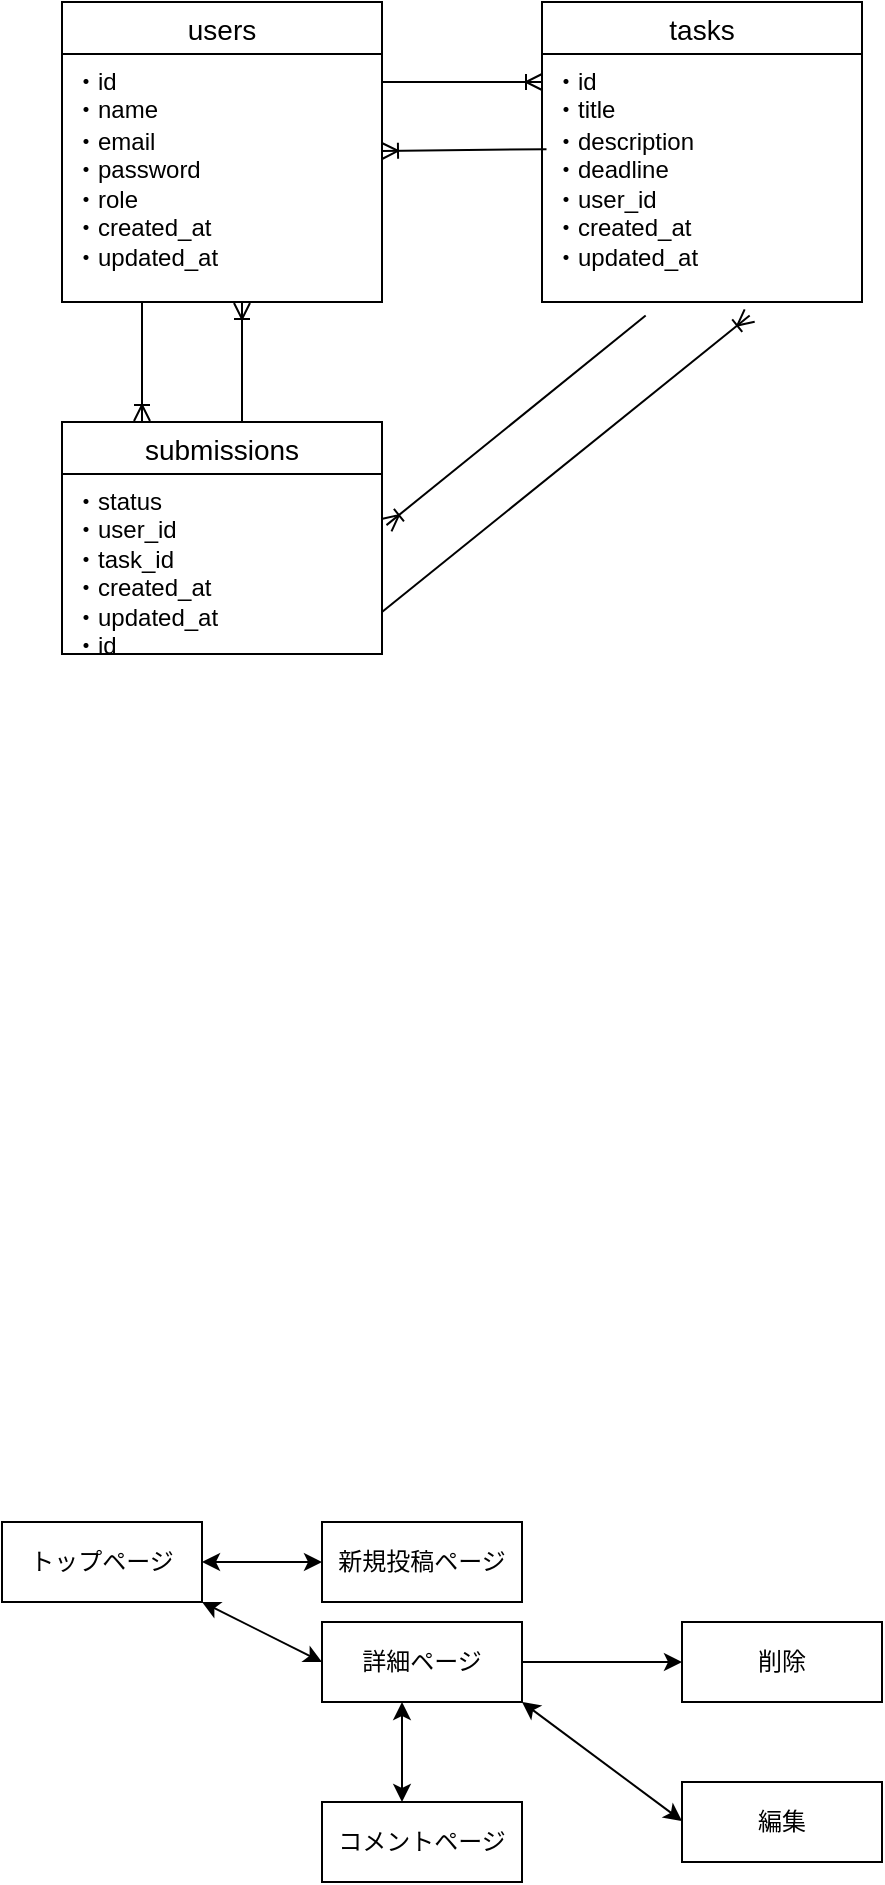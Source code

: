 <mxfile>
    <diagram id="DpSaEG1XZo5wt198xXUG" name="ページ1">
        <mxGraphModel dx="568" dy="573" grid="1" gridSize="10" guides="1" tooltips="1" connect="1" arrows="0" fold="1" page="1" pageScale="1" pageWidth="827" pageHeight="1169" math="0" shadow="0">
            <root>
                <mxCell id="0"/>
                <mxCell id="1" parent="0"/>
                <mxCell id="6" value="tasks" style="swimlane;fontStyle=0;childLayout=stackLayout;horizontal=1;startSize=26;horizontalStack=0;resizeParent=1;resizeParentMax=0;resizeLast=0;collapsible=1;marginBottom=0;align=center;fontSize=14;" parent="1" vertex="1">
                    <mxGeometry x="290" y="80" width="160" height="150" as="geometry"/>
                </mxCell>
                <mxCell id="8" value="・id&lt;div&gt;・title&lt;/div&gt;&lt;div&gt;&lt;br&gt;&lt;/div&gt;" style="text;strokeColor=none;fillColor=none;spacingLeft=4;spacingRight=4;overflow=hidden;rotatable=0;points=[[0,0.5],[1,0.5]];portConstraint=eastwest;fontSize=12;whiteSpace=wrap;html=1;" parent="6" vertex="1">
                    <mxGeometry y="26" width="160" height="30" as="geometry"/>
                </mxCell>
                <mxCell id="29" value="" style="fontSize=12;html=1;endArrow=ERoneToMany;exitX=0.014;exitY=0.187;exitDx=0;exitDy=0;exitPerimeter=0;" parent="6" source="9" edge="1">
                    <mxGeometry width="100" height="100" relative="1" as="geometry">
                        <mxPoint x="80" y="74.5" as="sourcePoint"/>
                        <mxPoint x="-80" y="74.5" as="targetPoint"/>
                    </mxGeometry>
                </mxCell>
                <mxCell id="9" value="・description&lt;div&gt;・deadline&lt;br&gt;・user_id&lt;/div&gt;&lt;div&gt;・created_at&lt;/div&gt;&lt;div&gt;・updated_at&lt;/div&gt;" style="text;strokeColor=none;fillColor=none;spacingLeft=4;spacingRight=4;overflow=hidden;rotatable=0;points=[[0,0.5],[1,0.5]];portConstraint=eastwest;fontSize=12;whiteSpace=wrap;html=1;" parent="6" vertex="1">
                    <mxGeometry y="56" width="160" height="94" as="geometry"/>
                </mxCell>
                <mxCell id="11" value="users" style="swimlane;fontStyle=0;childLayout=stackLayout;horizontal=1;startSize=26;horizontalStack=0;resizeParent=1;resizeParentMax=0;resizeLast=0;collapsible=1;marginBottom=0;align=center;fontSize=14;" parent="1" vertex="1">
                    <mxGeometry x="50" y="80" width="160" height="150" as="geometry"/>
                </mxCell>
                <mxCell id="12" value="・id&lt;div&gt;・name&lt;/div&gt;&lt;div&gt;&lt;br&gt;&lt;/div&gt;" style="text;strokeColor=none;fillColor=none;spacingLeft=4;spacingRight=4;overflow=hidden;rotatable=0;points=[[0,0.5],[1,0.5]];portConstraint=eastwest;fontSize=12;whiteSpace=wrap;html=1;" parent="11" vertex="1">
                    <mxGeometry y="26" width="160" height="30" as="geometry"/>
                </mxCell>
                <mxCell id="13" value="・email&lt;div&gt;・password&lt;/div&gt;&lt;div&gt;・role&lt;/div&gt;&lt;div&gt;・created_at&lt;/div&gt;&lt;div&gt;・updated_at&lt;/div&gt;" style="text;strokeColor=none;fillColor=none;spacingLeft=4;spacingRight=4;overflow=hidden;rotatable=0;points=[[0,0.5],[1,0.5]];portConstraint=eastwest;fontSize=12;whiteSpace=wrap;html=1;" parent="11" vertex="1">
                    <mxGeometry y="56" width="160" height="94" as="geometry"/>
                </mxCell>
                <mxCell id="14" value="submissions" style="swimlane;fontStyle=0;childLayout=stackLayout;horizontal=1;startSize=26;horizontalStack=0;resizeParent=1;resizeParentMax=0;resizeLast=0;collapsible=1;marginBottom=0;align=center;fontSize=14;" parent="1" vertex="1">
                    <mxGeometry x="50" y="290" width="160" height="116" as="geometry"/>
                </mxCell>
                <mxCell id="16" value="&lt;div&gt;&lt;span style=&quot;background-color: transparent;&quot;&gt;・status&lt;/span&gt;&lt;br&gt;&lt;/div&gt;&lt;div&gt;・user_id&lt;/div&gt;&lt;div&gt;・task_id&lt;/div&gt;&lt;div&gt;・created_at&lt;/div&gt;&lt;div&gt;・updated_at&lt;/div&gt;&lt;div&gt;・id&lt;/div&gt;" style="text;strokeColor=none;fillColor=none;spacingLeft=4;spacingRight=4;overflow=hidden;rotatable=0;points=[[0,0.5],[1,0.5]];portConstraint=eastwest;fontSize=12;whiteSpace=wrap;html=1;" parent="14" vertex="1">
                    <mxGeometry y="26" width="160" height="90" as="geometry"/>
                </mxCell>
                <mxCell id="20" value="" style="edgeStyle=entityRelationEdgeStyle;fontSize=12;html=1;endArrow=ERoneToMany;" parent="1" edge="1">
                    <mxGeometry width="100" height="100" relative="1" as="geometry">
                        <mxPoint x="210" y="120" as="sourcePoint"/>
                        <mxPoint x="290" y="120" as="targetPoint"/>
                        <Array as="points">
                            <mxPoint x="200" y="120"/>
                        </Array>
                    </mxGeometry>
                </mxCell>
                <mxCell id="30" value="" style="fontSize=12;html=1;endArrow=ERoneToMany;exitX=0.014;exitY=0.187;exitDx=0;exitDy=0;exitPerimeter=0;" parent="1" edge="1">
                    <mxGeometry width="100" height="100" relative="1" as="geometry">
                        <mxPoint x="90" y="230" as="sourcePoint"/>
                        <mxPoint x="90" y="289.5" as="targetPoint"/>
                    </mxGeometry>
                </mxCell>
                <mxCell id="31" value="" style="fontSize=12;html=1;endArrow=ERoneToMany;exitX=0.014;exitY=0.187;exitDx=0;exitDy=0;exitPerimeter=0;" parent="1" edge="1">
                    <mxGeometry width="100" height="100" relative="1" as="geometry">
                        <mxPoint x="140" y="290" as="sourcePoint"/>
                        <mxPoint x="140" y="230.5" as="targetPoint"/>
                    </mxGeometry>
                </mxCell>
                <mxCell id="32" value="" style="fontSize=12;html=1;endArrow=ERoneToMany;exitX=0.324;exitY=1.072;exitDx=0;exitDy=0;exitPerimeter=0;entryX=1.014;entryY=0.284;entryDx=0;entryDy=0;entryPerimeter=0;" parent="1" source="9" target="16" edge="1">
                    <mxGeometry width="100" height="100" relative="1" as="geometry">
                        <mxPoint x="270" y="280" as="sourcePoint"/>
                        <mxPoint x="270" y="339.5" as="targetPoint"/>
                    </mxGeometry>
                </mxCell>
                <mxCell id="33" value="" style="fontSize=12;html=1;endArrow=ERoneToMany;exitX=0.324;exitY=1.072;exitDx=0;exitDy=0;exitPerimeter=0;entryX=0.649;entryY=1.072;entryDx=0;entryDy=0;entryPerimeter=0;" parent="1" target="9" edge="1">
                    <mxGeometry width="100" height="100" relative="1" as="geometry">
                        <mxPoint x="210" y="385" as="sourcePoint"/>
                        <mxPoint x="340" y="280" as="targetPoint"/>
                    </mxGeometry>
                </mxCell>
                <mxCell id="34" value="トップページ" style="whiteSpace=wrap;html=1;align=center;" parent="1" vertex="1">
                    <mxGeometry x="20" y="840" width="100" height="40" as="geometry"/>
                </mxCell>
                <mxCell id="37" value="新規投稿ページ" style="whiteSpace=wrap;html=1;align=center;" parent="1" vertex="1">
                    <mxGeometry x="180" y="840" width="100" height="40" as="geometry"/>
                </mxCell>
                <mxCell id="38" value="詳細ページ" style="whiteSpace=wrap;html=1;align=center;" parent="1" vertex="1">
                    <mxGeometry x="180" y="890" width="100" height="40" as="geometry"/>
                </mxCell>
                <mxCell id="39" value="削除" style="whiteSpace=wrap;html=1;align=center;" parent="1" vertex="1">
                    <mxGeometry x="360" y="890" width="100" height="40" as="geometry"/>
                </mxCell>
                <mxCell id="40" value="編集" style="whiteSpace=wrap;html=1;align=center;" parent="1" vertex="1">
                    <mxGeometry x="360" y="970" width="100" height="40" as="geometry"/>
                </mxCell>
                <mxCell id="42" value="" style="endArrow=classic;startArrow=classic;html=1;" parent="1" edge="1">
                    <mxGeometry width="50" height="50" relative="1" as="geometry">
                        <mxPoint x="120" y="860" as="sourcePoint"/>
                        <mxPoint x="180" y="860" as="targetPoint"/>
                    </mxGeometry>
                </mxCell>
                <mxCell id="43" value="" style="endArrow=classic;startArrow=classic;html=1;exitX=1;exitY=1;exitDx=0;exitDy=0;entryX=0;entryY=0.5;entryDx=0;entryDy=0;" parent="1" source="34" target="38" edge="1">
                    <mxGeometry width="50" height="50" relative="1" as="geometry">
                        <mxPoint x="110" y="920" as="sourcePoint"/>
                        <mxPoint x="170" y="920" as="targetPoint"/>
                    </mxGeometry>
                </mxCell>
                <mxCell id="44" value="" style="endArrow=classic;startArrow=classic;html=1;exitX=1;exitY=1;exitDx=0;exitDy=0;" parent="1" source="38" edge="1">
                    <mxGeometry width="50" height="50" relative="1" as="geometry">
                        <mxPoint x="280" y="989.5" as="sourcePoint"/>
                        <mxPoint x="360" y="989.5" as="targetPoint"/>
                    </mxGeometry>
                </mxCell>
                <mxCell id="45" value="" style="endArrow=classic;html=1;entryX=0;entryY=0.5;entryDx=0;entryDy=0;" parent="1" target="39" edge="1">
                    <mxGeometry width="50" height="50" relative="1" as="geometry">
                        <mxPoint x="280" y="910" as="sourcePoint"/>
                        <mxPoint x="330" y="860" as="targetPoint"/>
                        <Array as="points"/>
                    </mxGeometry>
                </mxCell>
                <mxCell id="47" value="コメントページ" style="whiteSpace=wrap;html=1;align=center;" vertex="1" parent="1">
                    <mxGeometry x="180" y="980" width="100" height="40" as="geometry"/>
                </mxCell>
                <mxCell id="48" value="" style="endArrow=classic;startArrow=classic;html=1;" edge="1" parent="1">
                    <mxGeometry width="50" height="50" relative="1" as="geometry">
                        <mxPoint x="220" y="980" as="sourcePoint"/>
                        <mxPoint x="220" y="930" as="targetPoint"/>
                    </mxGeometry>
                </mxCell>
            </root>
        </mxGraphModel>
    </diagram>
</mxfile>